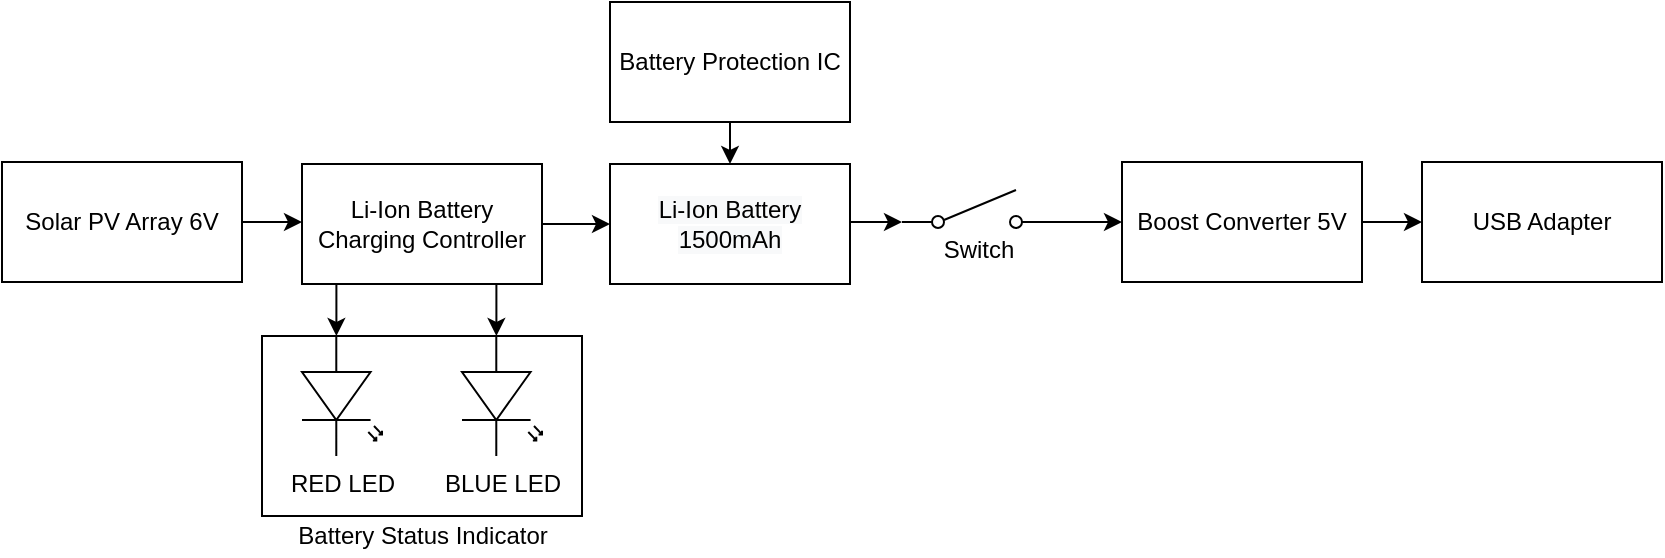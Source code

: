 <mxfile version="17.1.3" type="github">
  <diagram id="EKvn_mkxYGJb-ciBtXjx" name="Page-1">
    <mxGraphModel dx="1152" dy="1300" grid="1" gridSize="10" guides="1" tooltips="1" connect="1" arrows="1" fold="1" page="1" pageScale="1" pageWidth="1169" pageHeight="827" math="0" shadow="0">
      <root>
        <mxCell id="0" />
        <mxCell id="1" parent="0" />
        <mxCell id="ojvJVH6yT1Uk1YMdXBC4-32" value="" style="rounded=0;whiteSpace=wrap;html=1;" parent="1" vertex="1">
          <mxGeometry x="280" y="467" width="160" height="90" as="geometry" />
        </mxCell>
        <mxCell id="ojvJVH6yT1Uk1YMdXBC4-13" style="edgeStyle=orthogonalEdgeStyle;rounded=0;orthogonalLoop=1;jettySize=auto;html=1;exitX=1;exitY=0.5;exitDx=0;exitDy=0;" parent="1" source="ojvJVH6yT1Uk1YMdXBC4-1" edge="1">
          <mxGeometry relative="1" as="geometry">
            <mxPoint x="300" y="410" as="targetPoint" />
          </mxGeometry>
        </mxCell>
        <mxCell id="ojvJVH6yT1Uk1YMdXBC4-1" value="Solar PV Array 6V" style="rounded=0;whiteSpace=wrap;html=1;" parent="1" vertex="1">
          <mxGeometry x="150" y="380" width="120" height="60" as="geometry" />
        </mxCell>
        <mxCell id="ojvJVH6yT1Uk1YMdXBC4-30" style="edgeStyle=orthogonalEdgeStyle;rounded=0;orthogonalLoop=1;jettySize=auto;html=1;exitX=0.25;exitY=1;exitDx=0;exitDy=0;entryX=0;entryY=0.57;entryDx=0;entryDy=0;entryPerimeter=0;" parent="1" source="ojvJVH6yT1Uk1YMdXBC4-3" target="ojvJVH6yT1Uk1YMdXBC4-10" edge="1">
          <mxGeometry relative="1" as="geometry" />
        </mxCell>
        <mxCell id="ojvJVH6yT1Uk1YMdXBC4-31" style="edgeStyle=orthogonalEdgeStyle;rounded=0;orthogonalLoop=1;jettySize=auto;html=1;exitX=0.75;exitY=1;exitDx=0;exitDy=0;entryX=0;entryY=0.57;entryDx=0;entryDy=0;entryPerimeter=0;" parent="1" source="ojvJVH6yT1Uk1YMdXBC4-3" target="ojvJVH6yT1Uk1YMdXBC4-11" edge="1">
          <mxGeometry relative="1" as="geometry" />
        </mxCell>
        <mxCell id="bNgsHODYQrMTYsQvJ4R6-5" style="edgeStyle=orthogonalEdgeStyle;rounded=0;orthogonalLoop=1;jettySize=auto;html=1;entryX=0;entryY=0.5;entryDx=0;entryDy=0;" edge="1" parent="1" source="ojvJVH6yT1Uk1YMdXBC4-3" target="bNgsHODYQrMTYsQvJ4R6-4">
          <mxGeometry relative="1" as="geometry" />
        </mxCell>
        <mxCell id="ojvJVH6yT1Uk1YMdXBC4-3" value="Li-Ion Battery Charging Controller" style="rounded=0;whiteSpace=wrap;html=1;" parent="1" vertex="1">
          <mxGeometry x="300" y="381" width="120" height="60" as="geometry" />
        </mxCell>
        <mxCell id="bNgsHODYQrMTYsQvJ4R6-6" style="edgeStyle=orthogonalEdgeStyle;rounded=0;orthogonalLoop=1;jettySize=auto;html=1;entryX=0.5;entryY=0;entryDx=0;entryDy=0;" edge="1" parent="1" source="ojvJVH6yT1Uk1YMdXBC4-5" target="bNgsHODYQrMTYsQvJ4R6-4">
          <mxGeometry relative="1" as="geometry" />
        </mxCell>
        <mxCell id="ojvJVH6yT1Uk1YMdXBC4-5" value="Battery Protection IC" style="rounded=0;whiteSpace=wrap;html=1;" parent="1" vertex="1">
          <mxGeometry x="454" y="300" width="120" height="60" as="geometry" />
        </mxCell>
        <mxCell id="ojvJVH6yT1Uk1YMdXBC4-18" style="edgeStyle=orthogonalEdgeStyle;rounded=0;orthogonalLoop=1;jettySize=auto;html=1;entryX=0;entryY=0.5;entryDx=0;entryDy=0;" parent="1" source="ojvJVH6yT1Uk1YMdXBC4-8" target="ojvJVH6yT1Uk1YMdXBC4-9" edge="1">
          <mxGeometry relative="1" as="geometry" />
        </mxCell>
        <mxCell id="ojvJVH6yT1Uk1YMdXBC4-8" value="Boost Converter 5V" style="rounded=0;whiteSpace=wrap;html=1;" parent="1" vertex="1">
          <mxGeometry x="710" y="380" width="120" height="60" as="geometry" />
        </mxCell>
        <mxCell id="ojvJVH6yT1Uk1YMdXBC4-9" value="USB Adapter" style="rounded=0;whiteSpace=wrap;html=1;" parent="1" vertex="1">
          <mxGeometry x="860" y="380" width="120" height="60" as="geometry" />
        </mxCell>
        <mxCell id="ojvJVH6yT1Uk1YMdXBC4-10" value="RED LED" style="verticalLabelPosition=bottom;shadow=0;dashed=0;align=center;html=1;verticalAlign=top;shape=mxgraph.electrical.opto_electronics.led_2;pointerEvents=1;direction=south;" parent="1" vertex="1">
          <mxGeometry x="300" y="467" width="40" height="60" as="geometry" />
        </mxCell>
        <mxCell id="ojvJVH6yT1Uk1YMdXBC4-11" value="BLUE LED" style="verticalLabelPosition=bottom;shadow=0;dashed=0;align=center;html=1;verticalAlign=top;shape=mxgraph.electrical.opto_electronics.led_2;pointerEvents=1;direction=south;" parent="1" vertex="1">
          <mxGeometry x="380" y="467" width="40" height="60" as="geometry" />
        </mxCell>
        <mxCell id="ojvJVH6yT1Uk1YMdXBC4-36" value="Battery Status Indicator" style="text;html=1;align=center;verticalAlign=middle;resizable=0;points=[];autosize=1;strokeColor=none;fillColor=none;" parent="1" vertex="1">
          <mxGeometry x="290" y="557" width="140" height="20" as="geometry" />
        </mxCell>
        <mxCell id="bNgsHODYQrMTYsQvJ4R6-10" style="edgeStyle=orthogonalEdgeStyle;rounded=0;orthogonalLoop=1;jettySize=auto;html=1;exitX=1;exitY=0.8;exitDx=0;exitDy=0;entryX=0;entryY=0.5;entryDx=0;entryDy=0;" edge="1" parent="1" source="bNgsHODYQrMTYsQvJ4R6-1" target="ojvJVH6yT1Uk1YMdXBC4-8">
          <mxGeometry relative="1" as="geometry" />
        </mxCell>
        <mxCell id="bNgsHODYQrMTYsQvJ4R6-1" value="" style="shape=mxgraph.electrical.electro-mechanical.singleSwitch;aspect=fixed;elSwitchState=off;" vertex="1" parent="1">
          <mxGeometry x="600" y="394" width="75" height="20" as="geometry" />
        </mxCell>
        <mxCell id="bNgsHODYQrMTYsQvJ4R6-12" style="edgeStyle=orthogonalEdgeStyle;rounded=0;orthogonalLoop=1;jettySize=auto;html=1;entryX=0;entryY=0.8;entryDx=0;entryDy=0;" edge="1" parent="1" source="bNgsHODYQrMTYsQvJ4R6-4" target="bNgsHODYQrMTYsQvJ4R6-1">
          <mxGeometry relative="1" as="geometry">
            <mxPoint x="620" y="460" as="targetPoint" />
            <Array as="points">
              <mxPoint x="600" y="410" />
              <mxPoint x="600" y="410" />
            </Array>
          </mxGeometry>
        </mxCell>
        <mxCell id="bNgsHODYQrMTYsQvJ4R6-4" value="&#xa;&#xa;&lt;span style=&quot;color: rgb(0, 0, 0); font-family: helvetica; font-size: 12px; font-style: normal; font-weight: 400; letter-spacing: normal; text-align: center; text-indent: 0px; text-transform: none; word-spacing: 0px; background-color: rgb(248, 249, 250); display: inline; float: none;&quot;&gt;Li-Ion Battery&lt;/span&gt;&lt;br style=&quot;color: rgb(0, 0, 0); font-family: helvetica; font-size: 12px; font-style: normal; font-weight: 400; letter-spacing: normal; text-align: center; text-indent: 0px; text-transform: none; word-spacing: 0px; background-color: rgb(248, 249, 250);&quot;&gt;&lt;span style=&quot;color: rgb(0, 0, 0); font-family: helvetica; font-size: 12px; font-style: normal; font-weight: 400; letter-spacing: normal; text-align: center; text-indent: 0px; text-transform: none; word-spacing: 0px; background-color: rgb(248, 249, 250); display: inline; float: none;&quot;&gt;1500mAh&lt;/span&gt;&#xa;&#xa;" style="rounded=0;whiteSpace=wrap;html=1;" vertex="1" parent="1">
          <mxGeometry x="454" y="381" width="120" height="60" as="geometry" />
        </mxCell>
        <mxCell id="bNgsHODYQrMTYsQvJ4R6-13" value="Switch&lt;br&gt;" style="text;html=1;align=center;verticalAlign=middle;resizable=0;points=[];autosize=1;strokeColor=none;fillColor=none;" vertex="1" parent="1">
          <mxGeometry x="612.5" y="414" width="50" height="20" as="geometry" />
        </mxCell>
      </root>
    </mxGraphModel>
  </diagram>
</mxfile>
